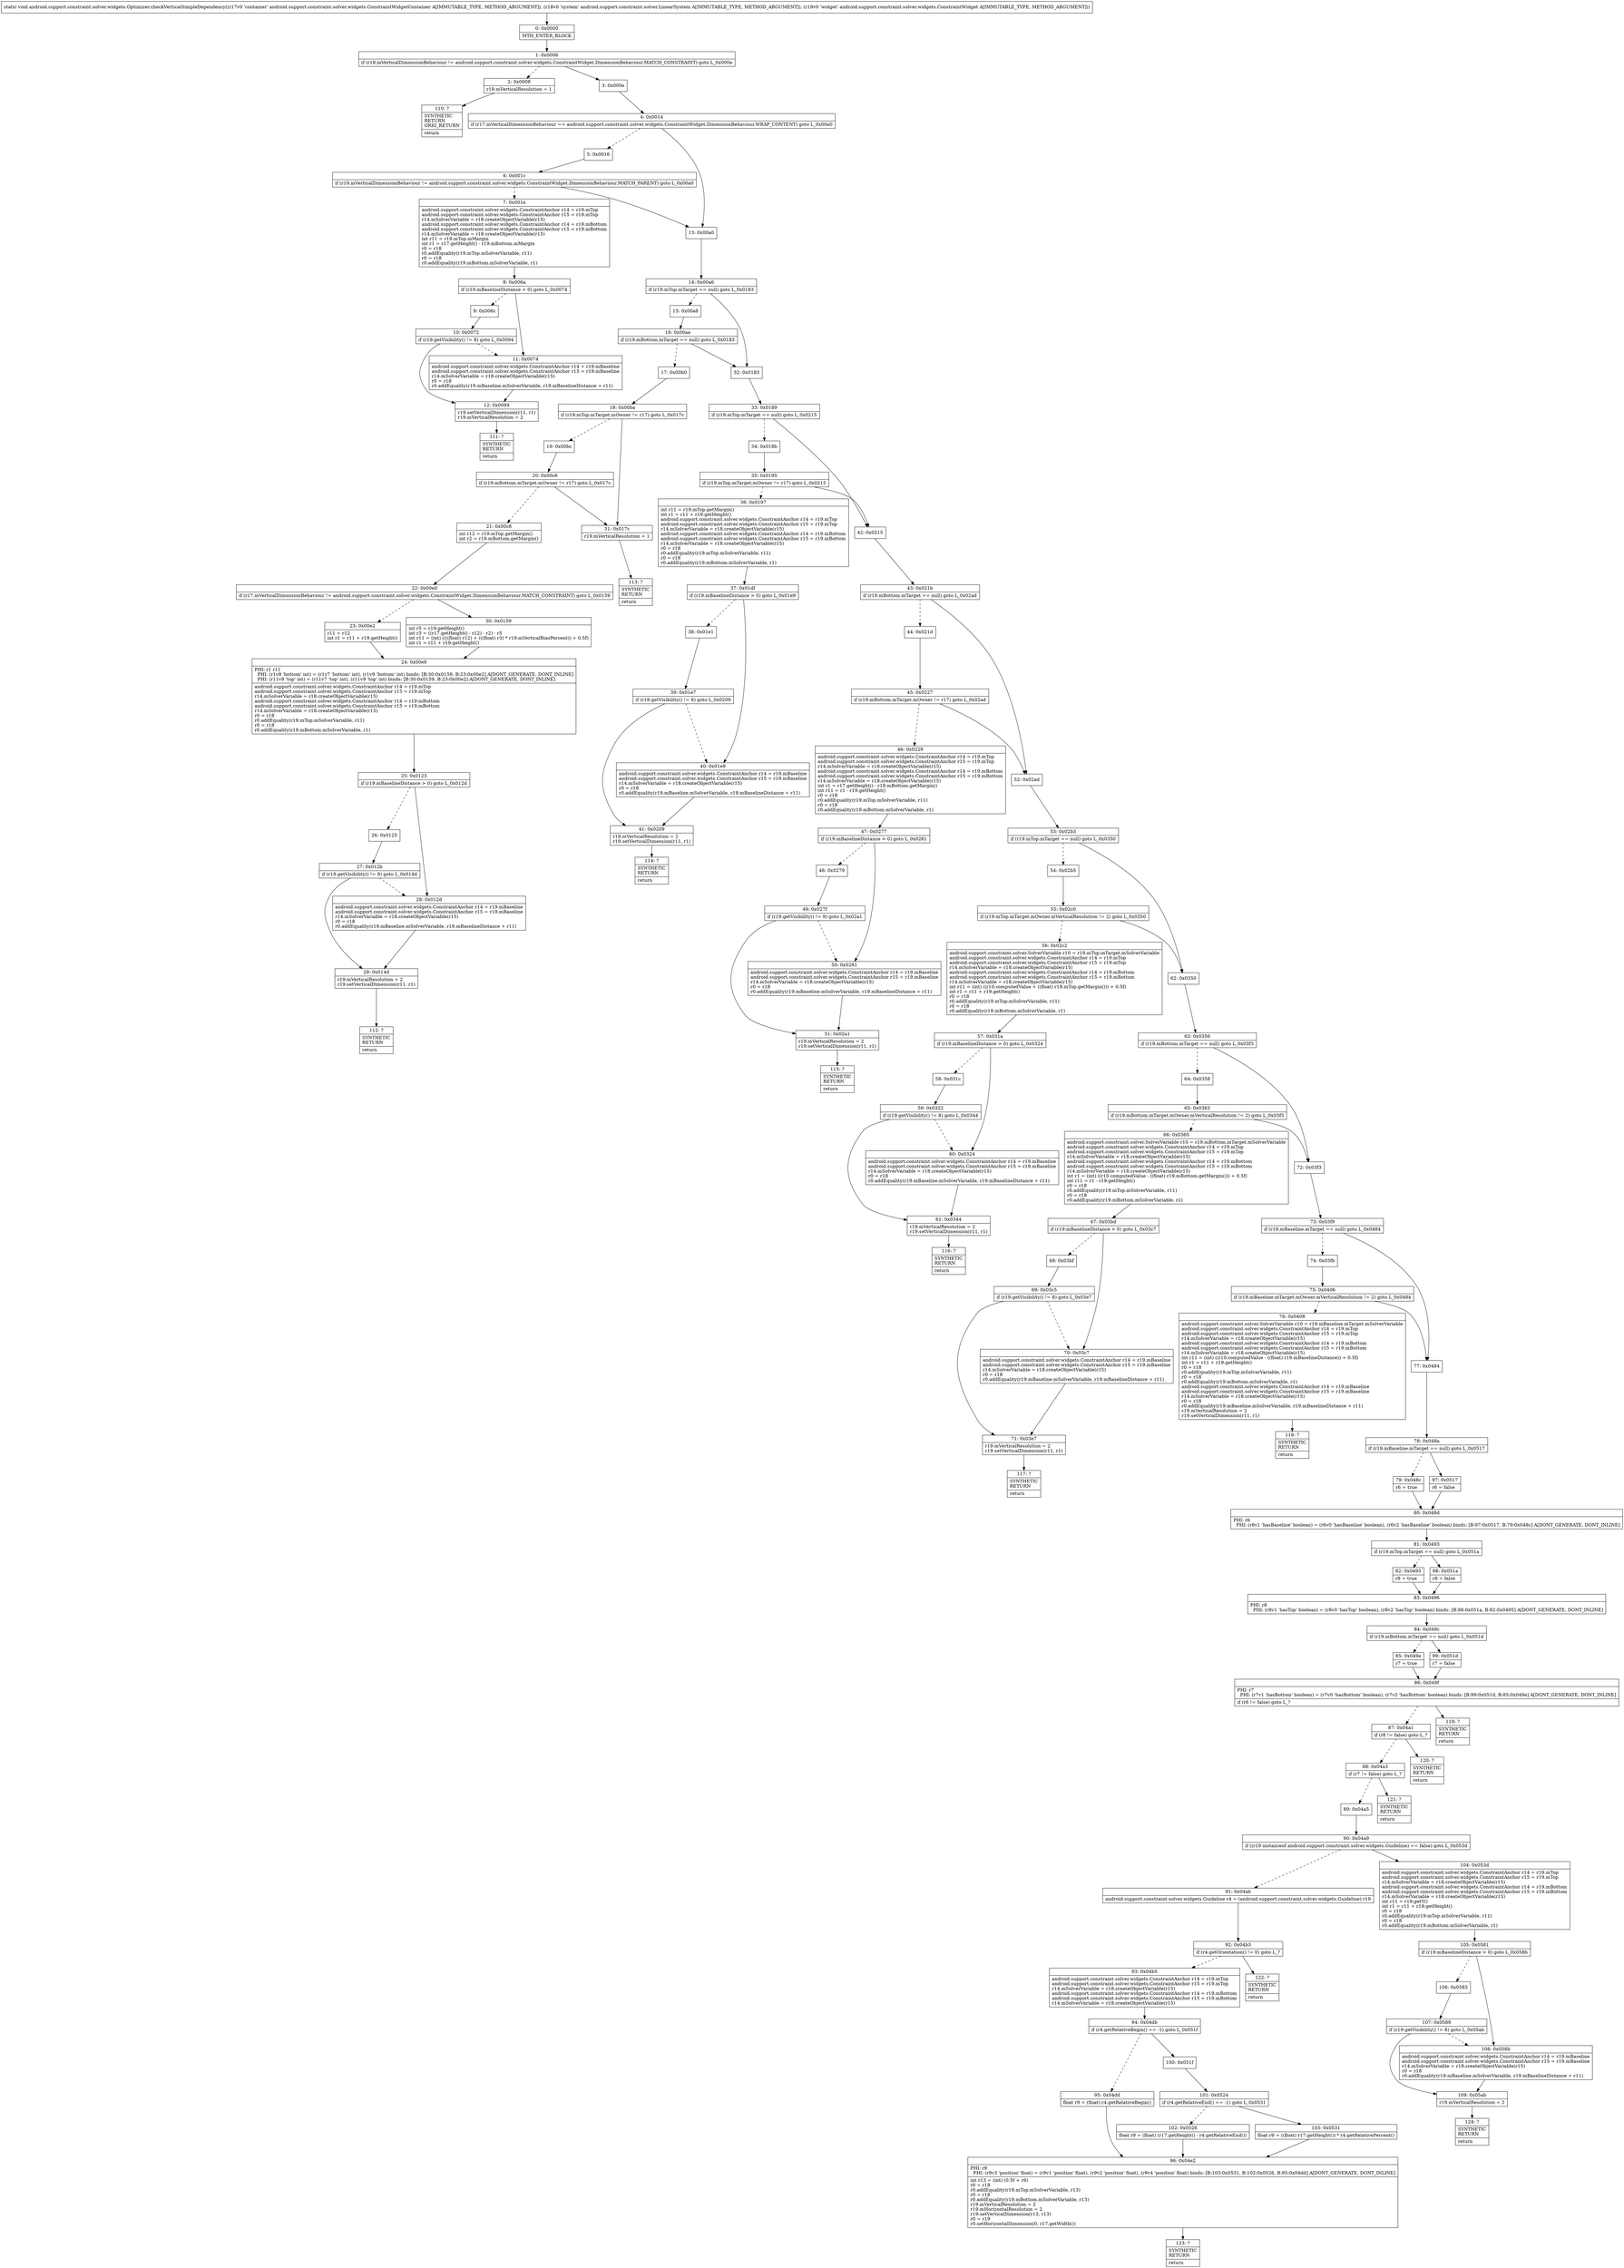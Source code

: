 digraph "CFG forandroid.support.constraint.solver.widgets.Optimizer.checkVerticalSimpleDependency(Landroid\/support\/constraint\/solver\/widgets\/ConstraintWidgetContainer;Landroid\/support\/constraint\/solver\/LinearSystem;Landroid\/support\/constraint\/solver\/widgets\/ConstraintWidget;)V" {
Node_0 [shape=record,label="{0\:\ 0x0000|MTH_ENTER_BLOCK\l}"];
Node_1 [shape=record,label="{1\:\ 0x0006|if (r19.mVerticalDimensionBehaviour != android.support.constraint.solver.widgets.ConstraintWidget.DimensionBehaviour.MATCH_CONSTRAINT) goto L_0x000e\l}"];
Node_2 [shape=record,label="{2\:\ 0x0008|r19.mVerticalResolution = 1\l}"];
Node_3 [shape=record,label="{3\:\ 0x000e}"];
Node_4 [shape=record,label="{4\:\ 0x0014|if (r17.mVerticalDimensionBehaviour == android.support.constraint.solver.widgets.ConstraintWidget.DimensionBehaviour.WRAP_CONTENT) goto L_0x00a0\l}"];
Node_5 [shape=record,label="{5\:\ 0x0016}"];
Node_6 [shape=record,label="{6\:\ 0x001c|if (r19.mVerticalDimensionBehaviour != android.support.constraint.solver.widgets.ConstraintWidget.DimensionBehaviour.MATCH_PARENT) goto L_0x00a0\l}"];
Node_7 [shape=record,label="{7\:\ 0x001e|android.support.constraint.solver.widgets.ConstraintAnchor r14 = r19.mTop\landroid.support.constraint.solver.widgets.ConstraintAnchor r15 = r19.mTop\lr14.mSolverVariable = r18.createObjectVariable(r15)\landroid.support.constraint.solver.widgets.ConstraintAnchor r14 = r19.mBottom\landroid.support.constraint.solver.widgets.ConstraintAnchor r15 = r19.mBottom\lr14.mSolverVariable = r18.createObjectVariable(r15)\lint r11 = r19.mTop.mMargin\lint r1 = r17.getHeight() \- r19.mBottom.mMargin\lr0 = r18\lr0.addEquality(r19.mTop.mSolverVariable, r11)\lr0 = r18\lr0.addEquality(r19.mBottom.mSolverVariable, r1)\l}"];
Node_8 [shape=record,label="{8\:\ 0x006a|if (r19.mBaselineDistance \> 0) goto L_0x0074\l}"];
Node_9 [shape=record,label="{9\:\ 0x006c}"];
Node_10 [shape=record,label="{10\:\ 0x0072|if (r19.getVisibility() != 8) goto L_0x0094\l}"];
Node_11 [shape=record,label="{11\:\ 0x0074|android.support.constraint.solver.widgets.ConstraintAnchor r14 = r19.mBaseline\landroid.support.constraint.solver.widgets.ConstraintAnchor r15 = r19.mBaseline\lr14.mSolverVariable = r18.createObjectVariable(r15)\lr0 = r18\lr0.addEquality(r19.mBaseline.mSolverVariable, r19.mBaselineDistance + r11)\l}"];
Node_12 [shape=record,label="{12\:\ 0x0094|r19.setVerticalDimension(r11, r1)\lr19.mVerticalResolution = 2\l}"];
Node_13 [shape=record,label="{13\:\ 0x00a0}"];
Node_14 [shape=record,label="{14\:\ 0x00a6|if (r19.mTop.mTarget == null) goto L_0x0183\l}"];
Node_15 [shape=record,label="{15\:\ 0x00a8}"];
Node_16 [shape=record,label="{16\:\ 0x00ae|if (r19.mBottom.mTarget == null) goto L_0x0183\l}"];
Node_17 [shape=record,label="{17\:\ 0x00b0}"];
Node_18 [shape=record,label="{18\:\ 0x00ba|if (r19.mTop.mTarget.mOwner != r17) goto L_0x017c\l}"];
Node_19 [shape=record,label="{19\:\ 0x00bc}"];
Node_20 [shape=record,label="{20\:\ 0x00c6|if (r19.mBottom.mTarget.mOwner != r17) goto L_0x017c\l}"];
Node_21 [shape=record,label="{21\:\ 0x00c8|int r12 = r19.mTop.getMargin()\lint r2 = r19.mBottom.getMargin()\l}"];
Node_22 [shape=record,label="{22\:\ 0x00e0|if (r17.mVerticalDimensionBehaviour != android.support.constraint.solver.widgets.ConstraintWidget.DimensionBehaviour.MATCH_CONSTRAINT) goto L_0x0159\l}"];
Node_23 [shape=record,label="{23\:\ 0x00e2|r11 = r12\lint r1 = r11 + r19.getHeight()\l}"];
Node_24 [shape=record,label="{24\:\ 0x00e9|PHI: r1 r11 \l  PHI: (r1v8 'bottom' int) = (r1v7 'bottom' int), (r1v9 'bottom' int) binds: [B:30:0x0159, B:23:0x00e2] A[DONT_GENERATE, DONT_INLINE]\l  PHI: (r11v8 'top' int) = (r11v7 'top' int), (r11v9 'top' int) binds: [B:30:0x0159, B:23:0x00e2] A[DONT_GENERATE, DONT_INLINE]\l|android.support.constraint.solver.widgets.ConstraintAnchor r14 = r19.mTop\landroid.support.constraint.solver.widgets.ConstraintAnchor r15 = r19.mTop\lr14.mSolverVariable = r18.createObjectVariable(r15)\landroid.support.constraint.solver.widgets.ConstraintAnchor r14 = r19.mBottom\landroid.support.constraint.solver.widgets.ConstraintAnchor r15 = r19.mBottom\lr14.mSolverVariable = r18.createObjectVariable(r15)\lr0 = r18\lr0.addEquality(r19.mTop.mSolverVariable, r11)\lr0 = r18\lr0.addEquality(r19.mBottom.mSolverVariable, r1)\l}"];
Node_25 [shape=record,label="{25\:\ 0x0123|if (r19.mBaselineDistance \> 0) goto L_0x012d\l}"];
Node_26 [shape=record,label="{26\:\ 0x0125}"];
Node_27 [shape=record,label="{27\:\ 0x012b|if (r19.getVisibility() != 8) goto L_0x014d\l}"];
Node_28 [shape=record,label="{28\:\ 0x012d|android.support.constraint.solver.widgets.ConstraintAnchor r14 = r19.mBaseline\landroid.support.constraint.solver.widgets.ConstraintAnchor r15 = r19.mBaseline\lr14.mSolverVariable = r18.createObjectVariable(r15)\lr0 = r18\lr0.addEquality(r19.mBaseline.mSolverVariable, r19.mBaselineDistance + r11)\l}"];
Node_29 [shape=record,label="{29\:\ 0x014d|r19.mVerticalResolution = 2\lr19.setVerticalDimension(r11, r1)\l}"];
Node_30 [shape=record,label="{30\:\ 0x0159|int r5 = r19.getHeight()\lint r3 = ((r17.getHeight() \- r12) \- r2) \- r5\lint r11 = (int) ((((float) r12) + (((float) r3) * r19.mVerticalBiasPercent)) + 0.5f)\lint r1 = r11 + r19.getHeight()\l}"];
Node_31 [shape=record,label="{31\:\ 0x017c|r19.mVerticalResolution = 1\l}"];
Node_32 [shape=record,label="{32\:\ 0x0183}"];
Node_33 [shape=record,label="{33\:\ 0x0189|if (r19.mTop.mTarget == null) goto L_0x0215\l}"];
Node_34 [shape=record,label="{34\:\ 0x018b}"];
Node_35 [shape=record,label="{35\:\ 0x0195|if (r19.mTop.mTarget.mOwner != r17) goto L_0x0215\l}"];
Node_36 [shape=record,label="{36\:\ 0x0197|int r11 = r19.mTop.getMargin()\lint r1 = r11 + r19.getHeight()\landroid.support.constraint.solver.widgets.ConstraintAnchor r14 = r19.mTop\landroid.support.constraint.solver.widgets.ConstraintAnchor r15 = r19.mTop\lr14.mSolverVariable = r18.createObjectVariable(r15)\landroid.support.constraint.solver.widgets.ConstraintAnchor r14 = r19.mBottom\landroid.support.constraint.solver.widgets.ConstraintAnchor r15 = r19.mBottom\lr14.mSolverVariable = r18.createObjectVariable(r15)\lr0 = r18\lr0.addEquality(r19.mTop.mSolverVariable, r11)\lr0 = r18\lr0.addEquality(r19.mBottom.mSolverVariable, r1)\l}"];
Node_37 [shape=record,label="{37\:\ 0x01df|if (r19.mBaselineDistance \> 0) goto L_0x01e9\l}"];
Node_38 [shape=record,label="{38\:\ 0x01e1}"];
Node_39 [shape=record,label="{39\:\ 0x01e7|if (r19.getVisibility() != 8) goto L_0x0209\l}"];
Node_40 [shape=record,label="{40\:\ 0x01e9|android.support.constraint.solver.widgets.ConstraintAnchor r14 = r19.mBaseline\landroid.support.constraint.solver.widgets.ConstraintAnchor r15 = r19.mBaseline\lr14.mSolverVariable = r18.createObjectVariable(r15)\lr0 = r18\lr0.addEquality(r19.mBaseline.mSolverVariable, r19.mBaselineDistance + r11)\l}"];
Node_41 [shape=record,label="{41\:\ 0x0209|r19.mVerticalResolution = 2\lr19.setVerticalDimension(r11, r1)\l}"];
Node_42 [shape=record,label="{42\:\ 0x0215}"];
Node_43 [shape=record,label="{43\:\ 0x021b|if (r19.mBottom.mTarget == null) goto L_0x02ad\l}"];
Node_44 [shape=record,label="{44\:\ 0x021d}"];
Node_45 [shape=record,label="{45\:\ 0x0227|if (r19.mBottom.mTarget.mOwner != r17) goto L_0x02ad\l}"];
Node_46 [shape=record,label="{46\:\ 0x0229|android.support.constraint.solver.widgets.ConstraintAnchor r14 = r19.mTop\landroid.support.constraint.solver.widgets.ConstraintAnchor r15 = r19.mTop\lr14.mSolverVariable = r18.createObjectVariable(r15)\landroid.support.constraint.solver.widgets.ConstraintAnchor r14 = r19.mBottom\landroid.support.constraint.solver.widgets.ConstraintAnchor r15 = r19.mBottom\lr14.mSolverVariable = r18.createObjectVariable(r15)\lint r1 = r17.getHeight() \- r19.mBottom.getMargin()\lint r11 = r1 \- r19.getHeight()\lr0 = r18\lr0.addEquality(r19.mTop.mSolverVariable, r11)\lr0 = r18\lr0.addEquality(r19.mBottom.mSolverVariable, r1)\l}"];
Node_47 [shape=record,label="{47\:\ 0x0277|if (r19.mBaselineDistance \> 0) goto L_0x0281\l}"];
Node_48 [shape=record,label="{48\:\ 0x0279}"];
Node_49 [shape=record,label="{49\:\ 0x027f|if (r19.getVisibility() != 8) goto L_0x02a1\l}"];
Node_50 [shape=record,label="{50\:\ 0x0281|android.support.constraint.solver.widgets.ConstraintAnchor r14 = r19.mBaseline\landroid.support.constraint.solver.widgets.ConstraintAnchor r15 = r19.mBaseline\lr14.mSolverVariable = r18.createObjectVariable(r15)\lr0 = r18\lr0.addEquality(r19.mBaseline.mSolverVariable, r19.mBaselineDistance + r11)\l}"];
Node_51 [shape=record,label="{51\:\ 0x02a1|r19.mVerticalResolution = 2\lr19.setVerticalDimension(r11, r1)\l}"];
Node_52 [shape=record,label="{52\:\ 0x02ad}"];
Node_53 [shape=record,label="{53\:\ 0x02b3|if (r19.mTop.mTarget == null) goto L_0x0350\l}"];
Node_54 [shape=record,label="{54\:\ 0x02b5}"];
Node_55 [shape=record,label="{55\:\ 0x02c0|if (r19.mTop.mTarget.mOwner.mVerticalResolution != 2) goto L_0x0350\l}"];
Node_56 [shape=record,label="{56\:\ 0x02c2|android.support.constraint.solver.SolverVariable r10 = r19.mTop.mTarget.mSolverVariable\landroid.support.constraint.solver.widgets.ConstraintAnchor r14 = r19.mTop\landroid.support.constraint.solver.widgets.ConstraintAnchor r15 = r19.mTop\lr14.mSolverVariable = r18.createObjectVariable(r15)\landroid.support.constraint.solver.widgets.ConstraintAnchor r14 = r19.mBottom\landroid.support.constraint.solver.widgets.ConstraintAnchor r15 = r19.mBottom\lr14.mSolverVariable = r18.createObjectVariable(r15)\lint r11 = (int) ((r10.computedValue + ((float) r19.mTop.getMargin())) + 0.5f)\lint r1 = r11 + r19.getHeight()\lr0 = r18\lr0.addEquality(r19.mTop.mSolverVariable, r11)\lr0 = r18\lr0.addEquality(r19.mBottom.mSolverVariable, r1)\l}"];
Node_57 [shape=record,label="{57\:\ 0x031a|if (r19.mBaselineDistance \> 0) goto L_0x0324\l}"];
Node_58 [shape=record,label="{58\:\ 0x031c}"];
Node_59 [shape=record,label="{59\:\ 0x0322|if (r19.getVisibility() != 8) goto L_0x0344\l}"];
Node_60 [shape=record,label="{60\:\ 0x0324|android.support.constraint.solver.widgets.ConstraintAnchor r14 = r19.mBaseline\landroid.support.constraint.solver.widgets.ConstraintAnchor r15 = r19.mBaseline\lr14.mSolverVariable = r18.createObjectVariable(r15)\lr0 = r18\lr0.addEquality(r19.mBaseline.mSolverVariable, r19.mBaselineDistance + r11)\l}"];
Node_61 [shape=record,label="{61\:\ 0x0344|r19.mVerticalResolution = 2\lr19.setVerticalDimension(r11, r1)\l}"];
Node_62 [shape=record,label="{62\:\ 0x0350}"];
Node_63 [shape=record,label="{63\:\ 0x0356|if (r19.mBottom.mTarget == null) goto L_0x03f3\l}"];
Node_64 [shape=record,label="{64\:\ 0x0358}"];
Node_65 [shape=record,label="{65\:\ 0x0363|if (r19.mBottom.mTarget.mOwner.mVerticalResolution != 2) goto L_0x03f3\l}"];
Node_66 [shape=record,label="{66\:\ 0x0365|android.support.constraint.solver.SolverVariable r10 = r19.mBottom.mTarget.mSolverVariable\landroid.support.constraint.solver.widgets.ConstraintAnchor r14 = r19.mTop\landroid.support.constraint.solver.widgets.ConstraintAnchor r15 = r19.mTop\lr14.mSolverVariable = r18.createObjectVariable(r15)\landroid.support.constraint.solver.widgets.ConstraintAnchor r14 = r19.mBottom\landroid.support.constraint.solver.widgets.ConstraintAnchor r15 = r19.mBottom\lr14.mSolverVariable = r18.createObjectVariable(r15)\lint r1 = (int) ((r10.computedValue \- ((float) r19.mBottom.getMargin())) + 0.5f)\lint r11 = r1 \- r19.getHeight()\lr0 = r18\lr0.addEquality(r19.mTop.mSolverVariable, r11)\lr0 = r18\lr0.addEquality(r19.mBottom.mSolverVariable, r1)\l}"];
Node_67 [shape=record,label="{67\:\ 0x03bd|if (r19.mBaselineDistance \> 0) goto L_0x03c7\l}"];
Node_68 [shape=record,label="{68\:\ 0x03bf}"];
Node_69 [shape=record,label="{69\:\ 0x03c5|if (r19.getVisibility() != 8) goto L_0x03e7\l}"];
Node_70 [shape=record,label="{70\:\ 0x03c7|android.support.constraint.solver.widgets.ConstraintAnchor r14 = r19.mBaseline\landroid.support.constraint.solver.widgets.ConstraintAnchor r15 = r19.mBaseline\lr14.mSolverVariable = r18.createObjectVariable(r15)\lr0 = r18\lr0.addEquality(r19.mBaseline.mSolverVariable, r19.mBaselineDistance + r11)\l}"];
Node_71 [shape=record,label="{71\:\ 0x03e7|r19.mVerticalResolution = 2\lr19.setVerticalDimension(r11, r1)\l}"];
Node_72 [shape=record,label="{72\:\ 0x03f3}"];
Node_73 [shape=record,label="{73\:\ 0x03f9|if (r19.mBaseline.mTarget == null) goto L_0x0484\l}"];
Node_74 [shape=record,label="{74\:\ 0x03fb}"];
Node_75 [shape=record,label="{75\:\ 0x0406|if (r19.mBaseline.mTarget.mOwner.mVerticalResolution != 2) goto L_0x0484\l}"];
Node_76 [shape=record,label="{76\:\ 0x0408|android.support.constraint.solver.SolverVariable r10 = r19.mBaseline.mTarget.mSolverVariable\landroid.support.constraint.solver.widgets.ConstraintAnchor r14 = r19.mTop\landroid.support.constraint.solver.widgets.ConstraintAnchor r15 = r19.mTop\lr14.mSolverVariable = r18.createObjectVariable(r15)\landroid.support.constraint.solver.widgets.ConstraintAnchor r14 = r19.mBottom\landroid.support.constraint.solver.widgets.ConstraintAnchor r15 = r19.mBottom\lr14.mSolverVariable = r18.createObjectVariable(r15)\lint r11 = (int) ((r10.computedValue \- ((float) r19.mBaselineDistance)) + 0.5f)\lint r1 = r11 + r19.getHeight()\lr0 = r18\lr0.addEquality(r19.mTop.mSolverVariable, r11)\lr0 = r18\lr0.addEquality(r19.mBottom.mSolverVariable, r1)\landroid.support.constraint.solver.widgets.ConstraintAnchor r14 = r19.mBaseline\landroid.support.constraint.solver.widgets.ConstraintAnchor r15 = r19.mBaseline\lr14.mSolverVariable = r18.createObjectVariable(r15)\lr0 = r18\lr0.addEquality(r19.mBaseline.mSolverVariable, r19.mBaselineDistance + r11)\lr19.mVerticalResolution = 2\lr19.setVerticalDimension(r11, r1)\l}"];
Node_77 [shape=record,label="{77\:\ 0x0484}"];
Node_78 [shape=record,label="{78\:\ 0x048a|if (r19.mBaseline.mTarget == null) goto L_0x0517\l}"];
Node_79 [shape=record,label="{79\:\ 0x048c|r6 = true\l}"];
Node_80 [shape=record,label="{80\:\ 0x048d|PHI: r6 \l  PHI: (r6v1 'hasBaseline' boolean) = (r6v0 'hasBaseline' boolean), (r6v2 'hasBaseline' boolean) binds: [B:97:0x0517, B:79:0x048c] A[DONT_GENERATE, DONT_INLINE]\l}"];
Node_81 [shape=record,label="{81\:\ 0x0493|if (r19.mTop.mTarget == null) goto L_0x051a\l}"];
Node_82 [shape=record,label="{82\:\ 0x0495|r8 = true\l}"];
Node_83 [shape=record,label="{83\:\ 0x0496|PHI: r8 \l  PHI: (r8v1 'hasTop' boolean) = (r8v0 'hasTop' boolean), (r8v2 'hasTop' boolean) binds: [B:98:0x051a, B:82:0x0495] A[DONT_GENERATE, DONT_INLINE]\l}"];
Node_84 [shape=record,label="{84\:\ 0x049c|if (r19.mBottom.mTarget == null) goto L_0x051d\l}"];
Node_85 [shape=record,label="{85\:\ 0x049e|r7 = true\l}"];
Node_86 [shape=record,label="{86\:\ 0x049f|PHI: r7 \l  PHI: (r7v1 'hasBottom' boolean) = (r7v0 'hasBottom' boolean), (r7v2 'hasBottom' boolean) binds: [B:99:0x051d, B:85:0x049e] A[DONT_GENERATE, DONT_INLINE]\l|if (r6 != false) goto L_?\l}"];
Node_87 [shape=record,label="{87\:\ 0x04a1|if (r8 != false) goto L_?\l}"];
Node_88 [shape=record,label="{88\:\ 0x04a3|if (r7 != false) goto L_?\l}"];
Node_89 [shape=record,label="{89\:\ 0x04a5}"];
Node_90 [shape=record,label="{90\:\ 0x04a9|if ((r19 instanceof android.support.constraint.solver.widgets.Guideline) == false) goto L_0x053d\l}"];
Node_91 [shape=record,label="{91\:\ 0x04ab|android.support.constraint.solver.widgets.Guideline r4 = (android.support.constraint.solver.widgets.Guideline) r19\l}"];
Node_92 [shape=record,label="{92\:\ 0x04b3|if (r4.getOrientation() != 0) goto L_?\l}"];
Node_93 [shape=record,label="{93\:\ 0x04b5|android.support.constraint.solver.widgets.ConstraintAnchor r14 = r19.mTop\landroid.support.constraint.solver.widgets.ConstraintAnchor r15 = r19.mTop\lr14.mSolverVariable = r18.createObjectVariable(r15)\landroid.support.constraint.solver.widgets.ConstraintAnchor r14 = r19.mBottom\landroid.support.constraint.solver.widgets.ConstraintAnchor r15 = r19.mBottom\lr14.mSolverVariable = r18.createObjectVariable(r15)\l}"];
Node_94 [shape=record,label="{94\:\ 0x04db|if (r4.getRelativeBegin() == \-1) goto L_0x051f\l}"];
Node_95 [shape=record,label="{95\:\ 0x04dd|float r9 = (float) r4.getRelativeBegin()\l}"];
Node_96 [shape=record,label="{96\:\ 0x04e2|PHI: r9 \l  PHI: (r9v3 'position' float) = (r9v1 'position' float), (r9v2 'position' float), (r9v4 'position' float) binds: [B:103:0x0531, B:102:0x0526, B:95:0x04dd] A[DONT_GENERATE, DONT_INLINE]\l|int r13 = (int) (0.5f + r9)\lr0 = r18\lr0.addEquality(r19.mTop.mSolverVariable, r13)\lr0 = r18\lr0.addEquality(r19.mBottom.mSolverVariable, r13)\lr19.mVerticalResolution = 2\lr19.mHorizontalResolution = 2\lr19.setVerticalDimension(r13, r13)\lr0 = r19\lr0.setHorizontalDimension(0, r17.getWidth())\l}"];
Node_97 [shape=record,label="{97\:\ 0x0517|r6 = false\l}"];
Node_98 [shape=record,label="{98\:\ 0x051a|r8 = false\l}"];
Node_99 [shape=record,label="{99\:\ 0x051d|r7 = false\l}"];
Node_100 [shape=record,label="{100\:\ 0x051f}"];
Node_101 [shape=record,label="{101\:\ 0x0524|if (r4.getRelativeEnd() == \-1) goto L_0x0531\l}"];
Node_102 [shape=record,label="{102\:\ 0x0526|float r9 = (float) (r17.getHeight() \- r4.getRelativeEnd())\l}"];
Node_103 [shape=record,label="{103\:\ 0x0531|float r9 = ((float) r17.getHeight()) * r4.getRelativePercent()\l}"];
Node_104 [shape=record,label="{104\:\ 0x053d|android.support.constraint.solver.widgets.ConstraintAnchor r14 = r19.mTop\landroid.support.constraint.solver.widgets.ConstraintAnchor r15 = r19.mTop\lr14.mSolverVariable = r18.createObjectVariable(r15)\landroid.support.constraint.solver.widgets.ConstraintAnchor r14 = r19.mBottom\landroid.support.constraint.solver.widgets.ConstraintAnchor r15 = r19.mBottom\lr14.mSolverVariable = r18.createObjectVariable(r15)\lint r11 = r19.getY()\lint r1 = r11 + r19.getHeight()\lr0 = r18\lr0.addEquality(r19.mTop.mSolverVariable, r11)\lr0 = r18\lr0.addEquality(r19.mBottom.mSolverVariable, r1)\l}"];
Node_105 [shape=record,label="{105\:\ 0x0581|if (r19.mBaselineDistance \> 0) goto L_0x058b\l}"];
Node_106 [shape=record,label="{106\:\ 0x0583}"];
Node_107 [shape=record,label="{107\:\ 0x0589|if (r19.getVisibility() != 8) goto L_0x05ab\l}"];
Node_108 [shape=record,label="{108\:\ 0x058b|android.support.constraint.solver.widgets.ConstraintAnchor r14 = r19.mBaseline\landroid.support.constraint.solver.widgets.ConstraintAnchor r15 = r19.mBaseline\lr14.mSolverVariable = r18.createObjectVariable(r15)\lr0 = r18\lr0.addEquality(r19.mBaseline.mSolverVariable, r19.mBaselineDistance + r11)\l}"];
Node_109 [shape=record,label="{109\:\ 0x05ab|r19.mVerticalResolution = 2\l}"];
Node_110 [shape=record,label="{110\:\ ?|SYNTHETIC\lRETURN\lORIG_RETURN\l|return\l}"];
Node_111 [shape=record,label="{111\:\ ?|SYNTHETIC\lRETURN\l|return\l}"];
Node_112 [shape=record,label="{112\:\ ?|SYNTHETIC\lRETURN\l|return\l}"];
Node_113 [shape=record,label="{113\:\ ?|SYNTHETIC\lRETURN\l|return\l}"];
Node_114 [shape=record,label="{114\:\ ?|SYNTHETIC\lRETURN\l|return\l}"];
Node_115 [shape=record,label="{115\:\ ?|SYNTHETIC\lRETURN\l|return\l}"];
Node_116 [shape=record,label="{116\:\ ?|SYNTHETIC\lRETURN\l|return\l}"];
Node_117 [shape=record,label="{117\:\ ?|SYNTHETIC\lRETURN\l|return\l}"];
Node_118 [shape=record,label="{118\:\ ?|SYNTHETIC\lRETURN\l|return\l}"];
Node_119 [shape=record,label="{119\:\ ?|SYNTHETIC\lRETURN\l|return\l}"];
Node_120 [shape=record,label="{120\:\ ?|SYNTHETIC\lRETURN\l|return\l}"];
Node_121 [shape=record,label="{121\:\ ?|SYNTHETIC\lRETURN\l|return\l}"];
Node_122 [shape=record,label="{122\:\ ?|SYNTHETIC\lRETURN\l|return\l}"];
Node_123 [shape=record,label="{123\:\ ?|SYNTHETIC\lRETURN\l|return\l}"];
Node_124 [shape=record,label="{124\:\ ?|SYNTHETIC\lRETURN\l|return\l}"];
MethodNode[shape=record,label="{static void android.support.constraint.solver.widgets.Optimizer.checkVerticalSimpleDependency((r17v0 'container' android.support.constraint.solver.widgets.ConstraintWidgetContainer A[IMMUTABLE_TYPE, METHOD_ARGUMENT]), (r18v0 'system' android.support.constraint.solver.LinearSystem A[IMMUTABLE_TYPE, METHOD_ARGUMENT]), (r19v0 'widget' android.support.constraint.solver.widgets.ConstraintWidget A[IMMUTABLE_TYPE, METHOD_ARGUMENT])) }"];
MethodNode -> Node_0;
Node_0 -> Node_1;
Node_1 -> Node_2[style=dashed];
Node_1 -> Node_3;
Node_2 -> Node_110;
Node_3 -> Node_4;
Node_4 -> Node_5[style=dashed];
Node_4 -> Node_13;
Node_5 -> Node_6;
Node_6 -> Node_7[style=dashed];
Node_6 -> Node_13;
Node_7 -> Node_8;
Node_8 -> Node_9[style=dashed];
Node_8 -> Node_11;
Node_9 -> Node_10;
Node_10 -> Node_11[style=dashed];
Node_10 -> Node_12;
Node_11 -> Node_12;
Node_12 -> Node_111;
Node_13 -> Node_14;
Node_14 -> Node_15[style=dashed];
Node_14 -> Node_32;
Node_15 -> Node_16;
Node_16 -> Node_17[style=dashed];
Node_16 -> Node_32;
Node_17 -> Node_18;
Node_18 -> Node_19[style=dashed];
Node_18 -> Node_31;
Node_19 -> Node_20;
Node_20 -> Node_21[style=dashed];
Node_20 -> Node_31;
Node_21 -> Node_22;
Node_22 -> Node_23[style=dashed];
Node_22 -> Node_30;
Node_23 -> Node_24;
Node_24 -> Node_25;
Node_25 -> Node_26[style=dashed];
Node_25 -> Node_28;
Node_26 -> Node_27;
Node_27 -> Node_28[style=dashed];
Node_27 -> Node_29;
Node_28 -> Node_29;
Node_29 -> Node_112;
Node_30 -> Node_24;
Node_31 -> Node_113;
Node_32 -> Node_33;
Node_33 -> Node_34[style=dashed];
Node_33 -> Node_42;
Node_34 -> Node_35;
Node_35 -> Node_36[style=dashed];
Node_35 -> Node_42;
Node_36 -> Node_37;
Node_37 -> Node_38[style=dashed];
Node_37 -> Node_40;
Node_38 -> Node_39;
Node_39 -> Node_40[style=dashed];
Node_39 -> Node_41;
Node_40 -> Node_41;
Node_41 -> Node_114;
Node_42 -> Node_43;
Node_43 -> Node_44[style=dashed];
Node_43 -> Node_52;
Node_44 -> Node_45;
Node_45 -> Node_46[style=dashed];
Node_45 -> Node_52;
Node_46 -> Node_47;
Node_47 -> Node_48[style=dashed];
Node_47 -> Node_50;
Node_48 -> Node_49;
Node_49 -> Node_50[style=dashed];
Node_49 -> Node_51;
Node_50 -> Node_51;
Node_51 -> Node_115;
Node_52 -> Node_53;
Node_53 -> Node_54[style=dashed];
Node_53 -> Node_62;
Node_54 -> Node_55;
Node_55 -> Node_56[style=dashed];
Node_55 -> Node_62;
Node_56 -> Node_57;
Node_57 -> Node_58[style=dashed];
Node_57 -> Node_60;
Node_58 -> Node_59;
Node_59 -> Node_60[style=dashed];
Node_59 -> Node_61;
Node_60 -> Node_61;
Node_61 -> Node_116;
Node_62 -> Node_63;
Node_63 -> Node_64[style=dashed];
Node_63 -> Node_72;
Node_64 -> Node_65;
Node_65 -> Node_66[style=dashed];
Node_65 -> Node_72;
Node_66 -> Node_67;
Node_67 -> Node_68[style=dashed];
Node_67 -> Node_70;
Node_68 -> Node_69;
Node_69 -> Node_70[style=dashed];
Node_69 -> Node_71;
Node_70 -> Node_71;
Node_71 -> Node_117;
Node_72 -> Node_73;
Node_73 -> Node_74[style=dashed];
Node_73 -> Node_77;
Node_74 -> Node_75;
Node_75 -> Node_76[style=dashed];
Node_75 -> Node_77;
Node_76 -> Node_118;
Node_77 -> Node_78;
Node_78 -> Node_79[style=dashed];
Node_78 -> Node_97;
Node_79 -> Node_80;
Node_80 -> Node_81;
Node_81 -> Node_82[style=dashed];
Node_81 -> Node_98;
Node_82 -> Node_83;
Node_83 -> Node_84;
Node_84 -> Node_85[style=dashed];
Node_84 -> Node_99;
Node_85 -> Node_86;
Node_86 -> Node_87[style=dashed];
Node_86 -> Node_119;
Node_87 -> Node_88[style=dashed];
Node_87 -> Node_120;
Node_88 -> Node_89[style=dashed];
Node_88 -> Node_121;
Node_89 -> Node_90;
Node_90 -> Node_91[style=dashed];
Node_90 -> Node_104;
Node_91 -> Node_92;
Node_92 -> Node_93[style=dashed];
Node_92 -> Node_122;
Node_93 -> Node_94;
Node_94 -> Node_95[style=dashed];
Node_94 -> Node_100;
Node_95 -> Node_96;
Node_96 -> Node_123;
Node_97 -> Node_80;
Node_98 -> Node_83;
Node_99 -> Node_86;
Node_100 -> Node_101;
Node_101 -> Node_102[style=dashed];
Node_101 -> Node_103;
Node_102 -> Node_96;
Node_103 -> Node_96;
Node_104 -> Node_105;
Node_105 -> Node_106[style=dashed];
Node_105 -> Node_108;
Node_106 -> Node_107;
Node_107 -> Node_108[style=dashed];
Node_107 -> Node_109;
Node_108 -> Node_109;
Node_109 -> Node_124;
}

